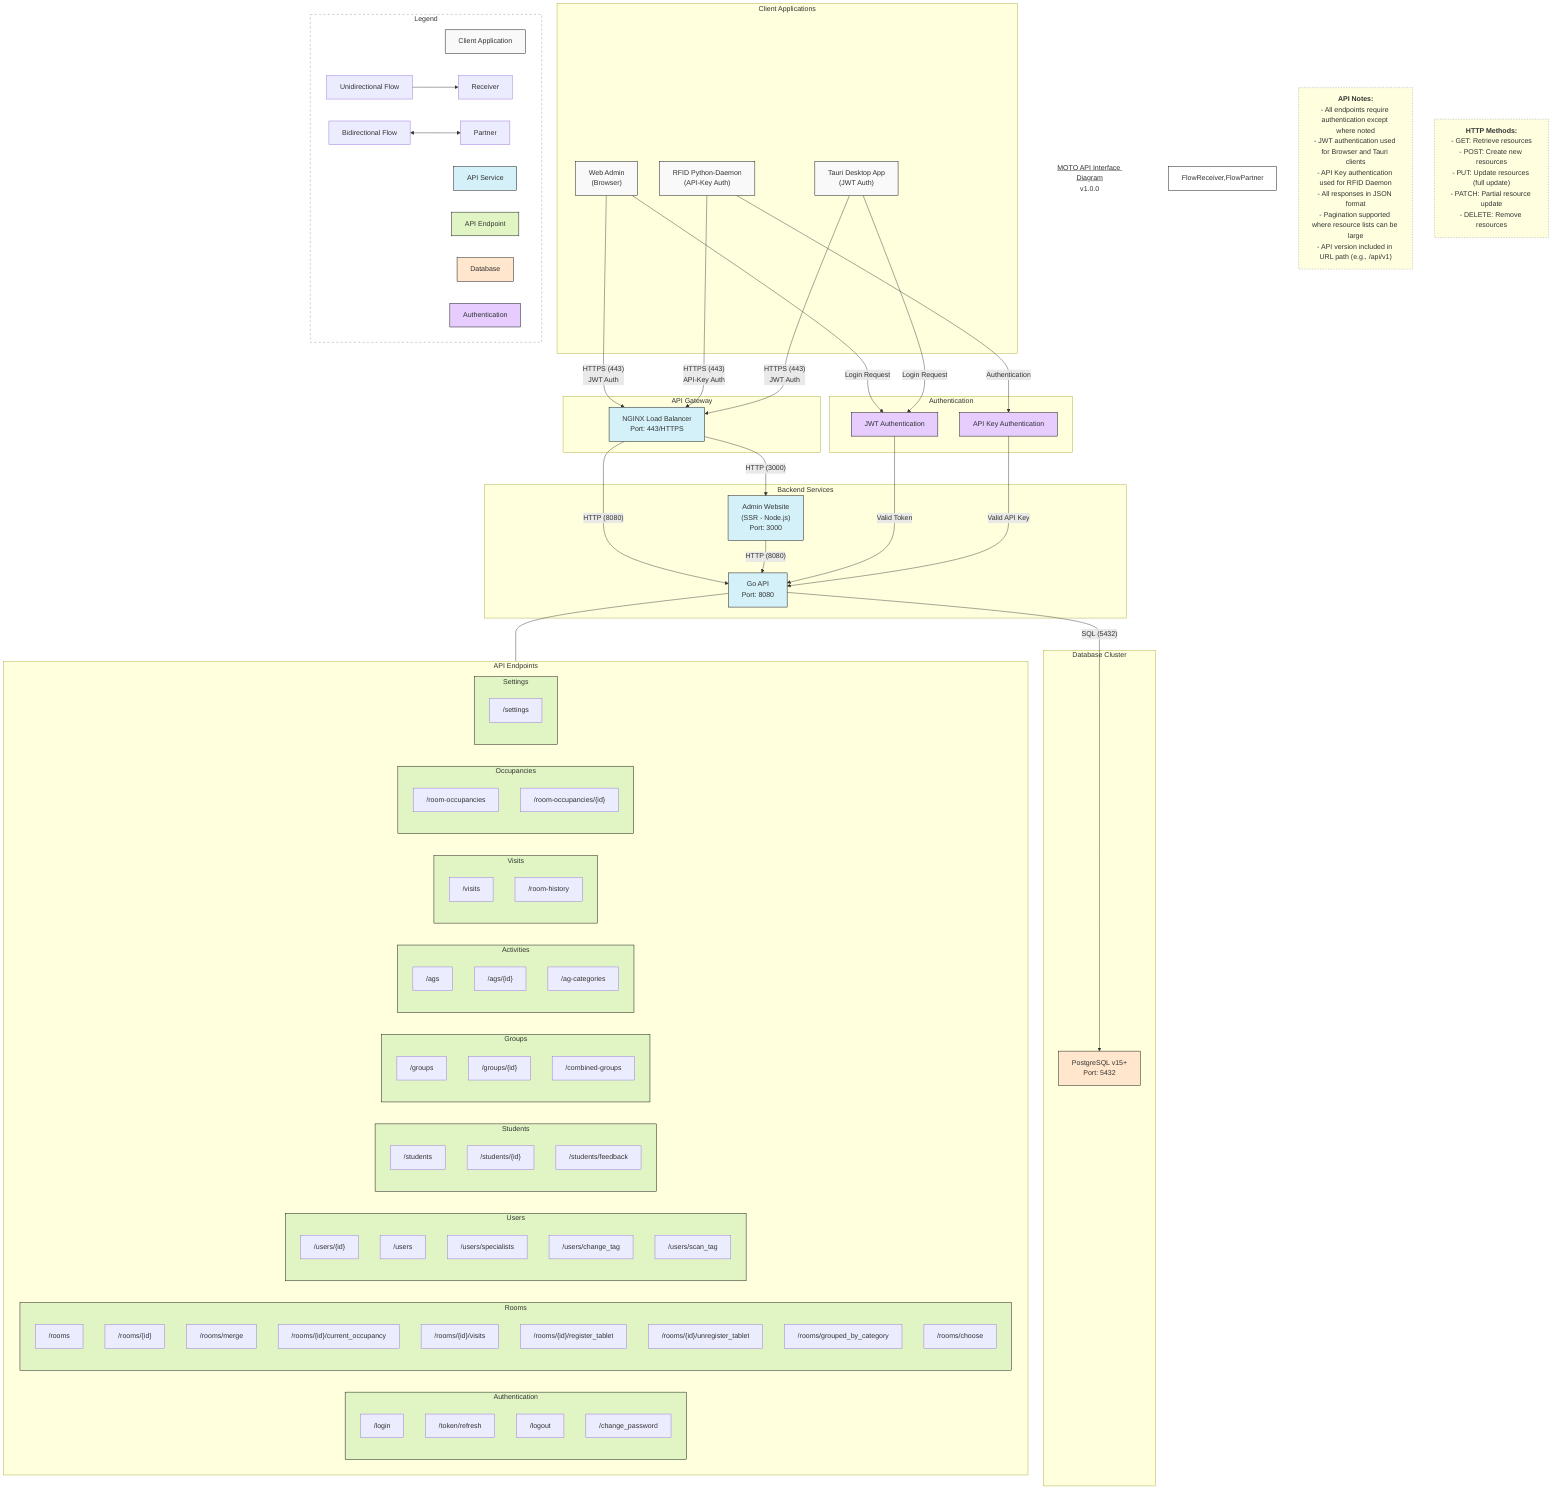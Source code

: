 flowchart TB
%% Title of the diagram
    title[<u>MOTO API Interface Diagram</u><br>v1.0.0]
    style title fill:none,stroke:none

%% Client Interfaces
    subgraph Clients["Client Applications"]
        Browser["Web Admin<br>(Browser)"]
        RFID["RFID Python-Daemon<br>(API-Key Auth)"]
        Tauri["Tauri Desktop App<br>(JWT Auth)"]
    end

%% API Gateway
    subgraph Gateway["API Gateway"]
        NGINX["NGINX Load Balancer<br>Port: 443/HTTPS"]
    end

%% Backend Services
    subgraph BackendServices["Backend Services"]
        GoAPI["Go API<br>Port: 8080"]
        AdminWebsite["Admin Website<br>(SSR - Node.js)<br>Port: 3000"]
    end

%% Database
    subgraph DatabaseCluster["Database Cluster"]
        PostgreSQL["PostgreSQL v15+<br>Port: 5432"]
    end

%% Authentication
    subgraph Auth["Authentication"]
        JWTAuth["JWT Authentication"]
        APIKeyAuth["API Key Authentication"]
    end

%% API Endpoints
    subgraph Endpoints["API Endpoints"]
    %% Authentication Endpoints
        subgraph AuthEndpoints["Authentication"]
            Login["/login"]
            TokenRefresh["/token/refresh"]
            Logout["/logout"]
            ChangePassword["/change_password"]
        end

    %% Room Management
        subgraph RoomEndpoints["Rooms"]
            RoomsList["/rooms"]
            RoomDetail["/rooms/{id}"]
            RoomMerge["/rooms/merge"]
            RoomOccupancy["/rooms/{id}/current_occupancy"]
            RoomVisits["/rooms/{id}/visits"]
            RoomRegisterTablet["/rooms/{id}/register_tablet"]
            RoomUnregisterTablet["/rooms/{id}/unregister_tablet"]
            RoomsByCategory["/rooms/grouped_by_category"]
            RoomSelect["/rooms/choose"]
        end

    %% User Management
        subgraph UserEndpoints["Users"]
            UserById["/users/{id}"]
            UsersList["/users"]
            UserSpecialists["/users/specialists"]
            ChangeTag["/users/change_tag"]
            ProcessTag["/users/scan_tag"]
        end

    %% Student Management
        subgraph StudentEndpoints["Students"]
            StudentsList["/students"]
            StudentDetail["/students/{id}"]
            GiveFeedback["/students/feedback"]
        end

    %% Group Management
        subgraph GroupEndpoints["Groups"]
            GroupsList["/groups"]
            GroupDetail["/groups/{id}"]
            CombinedGroups["/combined-groups"]
        end

    %% AG (Activity) Management
        subgraph AGEndpoints["Activities"]
            AGsList["/ags"]
            AGDetail["/ags/{id}"]
            AGCategories["/ag-categories"]
        end

    %% Visit Management
        subgraph VisitEndpoints["Visits"]
            VisitsList["/visits"]
            RoomHistory["/room-history"]
        end

    %% Room Occupancy
        subgraph OccupancyEndpoints["Occupancies"]
            OccupanciesList["/room-occupancies"]
            OccupancyDetail["/room-occupancies/{id}"]
        end

    %% Settings
        subgraph SettingEndpoints["Settings"]
            SettingsList["/settings"]
        end
    end

%% Connections between Components
%% Clients to Gateway
    Browser -->|"HTTPS (443)<br>JWT Auth"| NGINX
    RFID -->|"HTTPS (443)<br>API-Key Auth"| NGINX
    Tauri -->|"HTTPS (443)<br>JWT Auth"| NGINX

%% Gateway to Backend
    NGINX -->|"HTTP (8080)"| GoAPI
    NGINX -->|"HTTP (3000)"| AdminWebsite

%% Backend to Database
    GoAPI -->|"SQL (5432)"| PostgreSQL
    AdminWebsite -->|"HTTP (8080)"| GoAPI

%% Authentication Flows
    Browser -->|"Login Request"| JWTAuth
    Tauri -->|"Login Request"| JWTAuth
    RFID -->|"Authentication"| APIKeyAuth
    JWTAuth -->|"Valid Token"| GoAPI
    APIKeyAuth -->|"Valid API Key"| GoAPI

%% Endpoint Relationships
    GoAPI --- Endpoints

%% Legend
    subgraph Legend["Legend"]
        direction LR
        Client["Client Application"]
        Service["API Service"]
        Endpoint["API Endpoint"]
        Database["Database"]
        Auth_["Authentication"]
        DirectionalFlow["Unidirectional Flow"] --> FlowReceiver["Receiver"]
        BidirectionalFlow["Bidirectional Flow"] <--> FlowPartner["Partner"]
    end
    style Legend fill:white,stroke:#999,stroke-dasharray: 5 5
    style Client fill:#f9f9f9,stroke:#000
    style Service fill:#d4f1f9,stroke:#000
    style Endpoint fill:#e1f5c4,stroke:#000
    style Database fill:#ffe6cc,stroke:#000
    style Auth_ fill:#e6ccff,stroke:#000
    style FlowReceiver,FlowPartner fill:white,stroke:#000

%% Styles for components
    classDef client fill:#f9f9f9,stroke:#000,stroke-width:1px
    classDef service fill:#d4f1f9,stroke:#000,stroke-width:1px
    classDef endpoint fill:#e1f5c4,stroke:#000,stroke-width:1px
    classDef database fill:#ffe6cc,stroke:#000,stroke-width:1px
    classDef auth fill:#e6ccff,stroke:#000,stroke-width:1px

    class Browser,RFID,Tauri client
    class NGINX,GoAPI,AdminWebsite service
    class AuthEndpoints,RoomEndpoints,UserEndpoints,StudentEndpoints,GroupEndpoints,AGEndpoints,VisitEndpoints,OccupancyEndpoints,SettingEndpoints endpoint
    class PostgreSQL database
    class JWTAuth,APIKeyAuth auth

%% API Documentation Notes
    ApiNotes["
        <b>API Notes:</b>
- All endpoints require authentication except where noted
- JWT authentication used for Browser and Tauri clients
- API Key authentication used for RFID Daemon
- All responses in JSON format
- Pagination supported where resource lists can be large
- API version included in URL path (e.g., /api/v1)
"]
style ApiNotes fill:lightyellow,stroke:#999,stroke-width:1px,stroke-dasharray: 3 3

%% HTTP Method Availability
HttpMethods["
<b>HTTP Methods:</b>
- GET: Retrieve resources
- POST: Create new resources
- PUT: Update resources (full update)
- PATCH: Partial resource update
- DELETE: Remove resources
"]
style HttpMethods fill:lightyellow,stroke:#999,stroke-width:1px,stroke-dasharray: 3 3